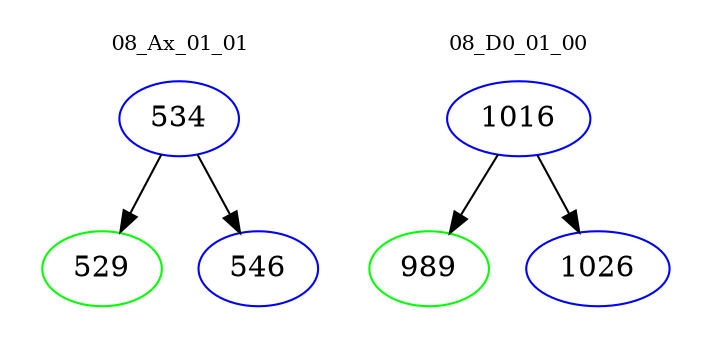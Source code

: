 digraph{
subgraph cluster_0 {
color = white
label = "08_Ax_01_01";
fontsize=10;
T0_534 [label="534", color="blue"]
T0_534 -> T0_529 [color="black"]
T0_529 [label="529", color="green"]
T0_534 -> T0_546 [color="black"]
T0_546 [label="546", color="blue"]
}
subgraph cluster_1 {
color = white
label = "08_D0_01_00";
fontsize=10;
T1_1016 [label="1016", color="blue"]
T1_1016 -> T1_989 [color="black"]
T1_989 [label="989", color="green"]
T1_1016 -> T1_1026 [color="black"]
T1_1026 [label="1026", color="blue"]
}
}
